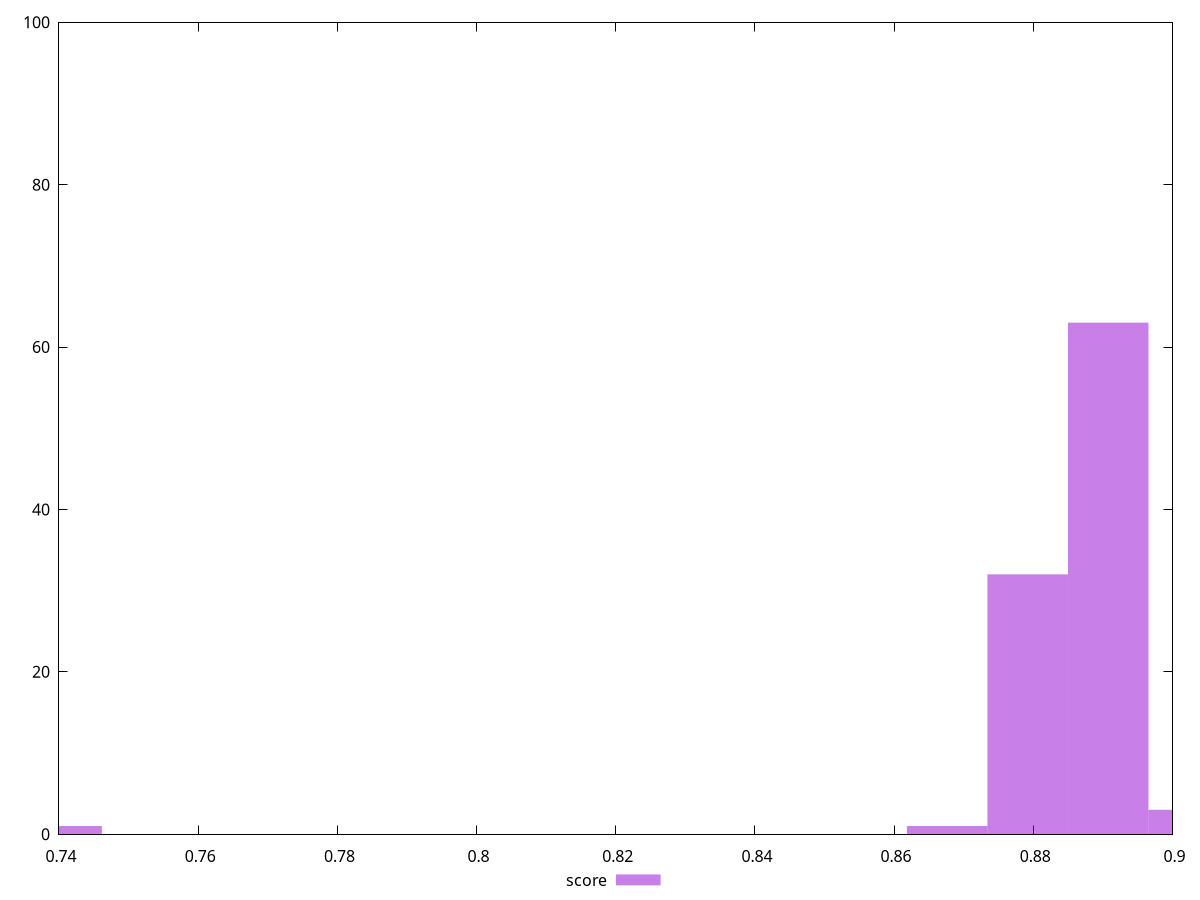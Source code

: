 reset

$score <<EOF
0.740371347826861 1
0.9023275801639868 3
0.8907592778541921 63
0.8791909755443974 32
0.8676226732346027 1
EOF

set key outside below
set boxwidth 0.011568302309794703
set xrange [0.74:0.9]
set yrange [0:100]
set trange [0:100]
set style fill transparent solid 0.5 noborder
set terminal svg size 640, 490 enhanced background rgb 'white'
set output "reports/report_00031_2021-02-24T23-18-18.084Z/mainthread-work-breakdown/samples/astro/score/histogram.svg"

plot $score title "score" with boxes

reset
